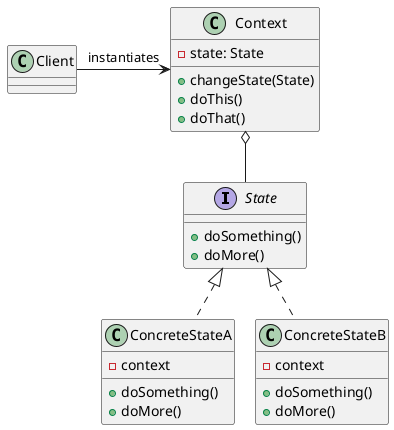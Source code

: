 @startuml
skinparam nodesep 20
skinparam ranksep 50
skinparam class {
  BackgroundColor<<interface>> #ffccff
  BackgroundColor<<abstract>> #ccccff
}

together {
    interface State {
      {method} + doSomething()
      {method} + doMore()
    }

    class ConcreteStateA implements State {
        {field} - context
        {method} + doSomething()
        {method} + doMore()
    }

class ConcreteStateB implements State {
        {field} - context
        {method} + doSomething()
        {method} + doMore()
    }
}

class Context {
    {field} - state: State
    {method} + changeState(State)
    {method} + doThis()
    {method} + doThat()
}

Client -r-> Context : instantiates
Context o-- State
@enduml